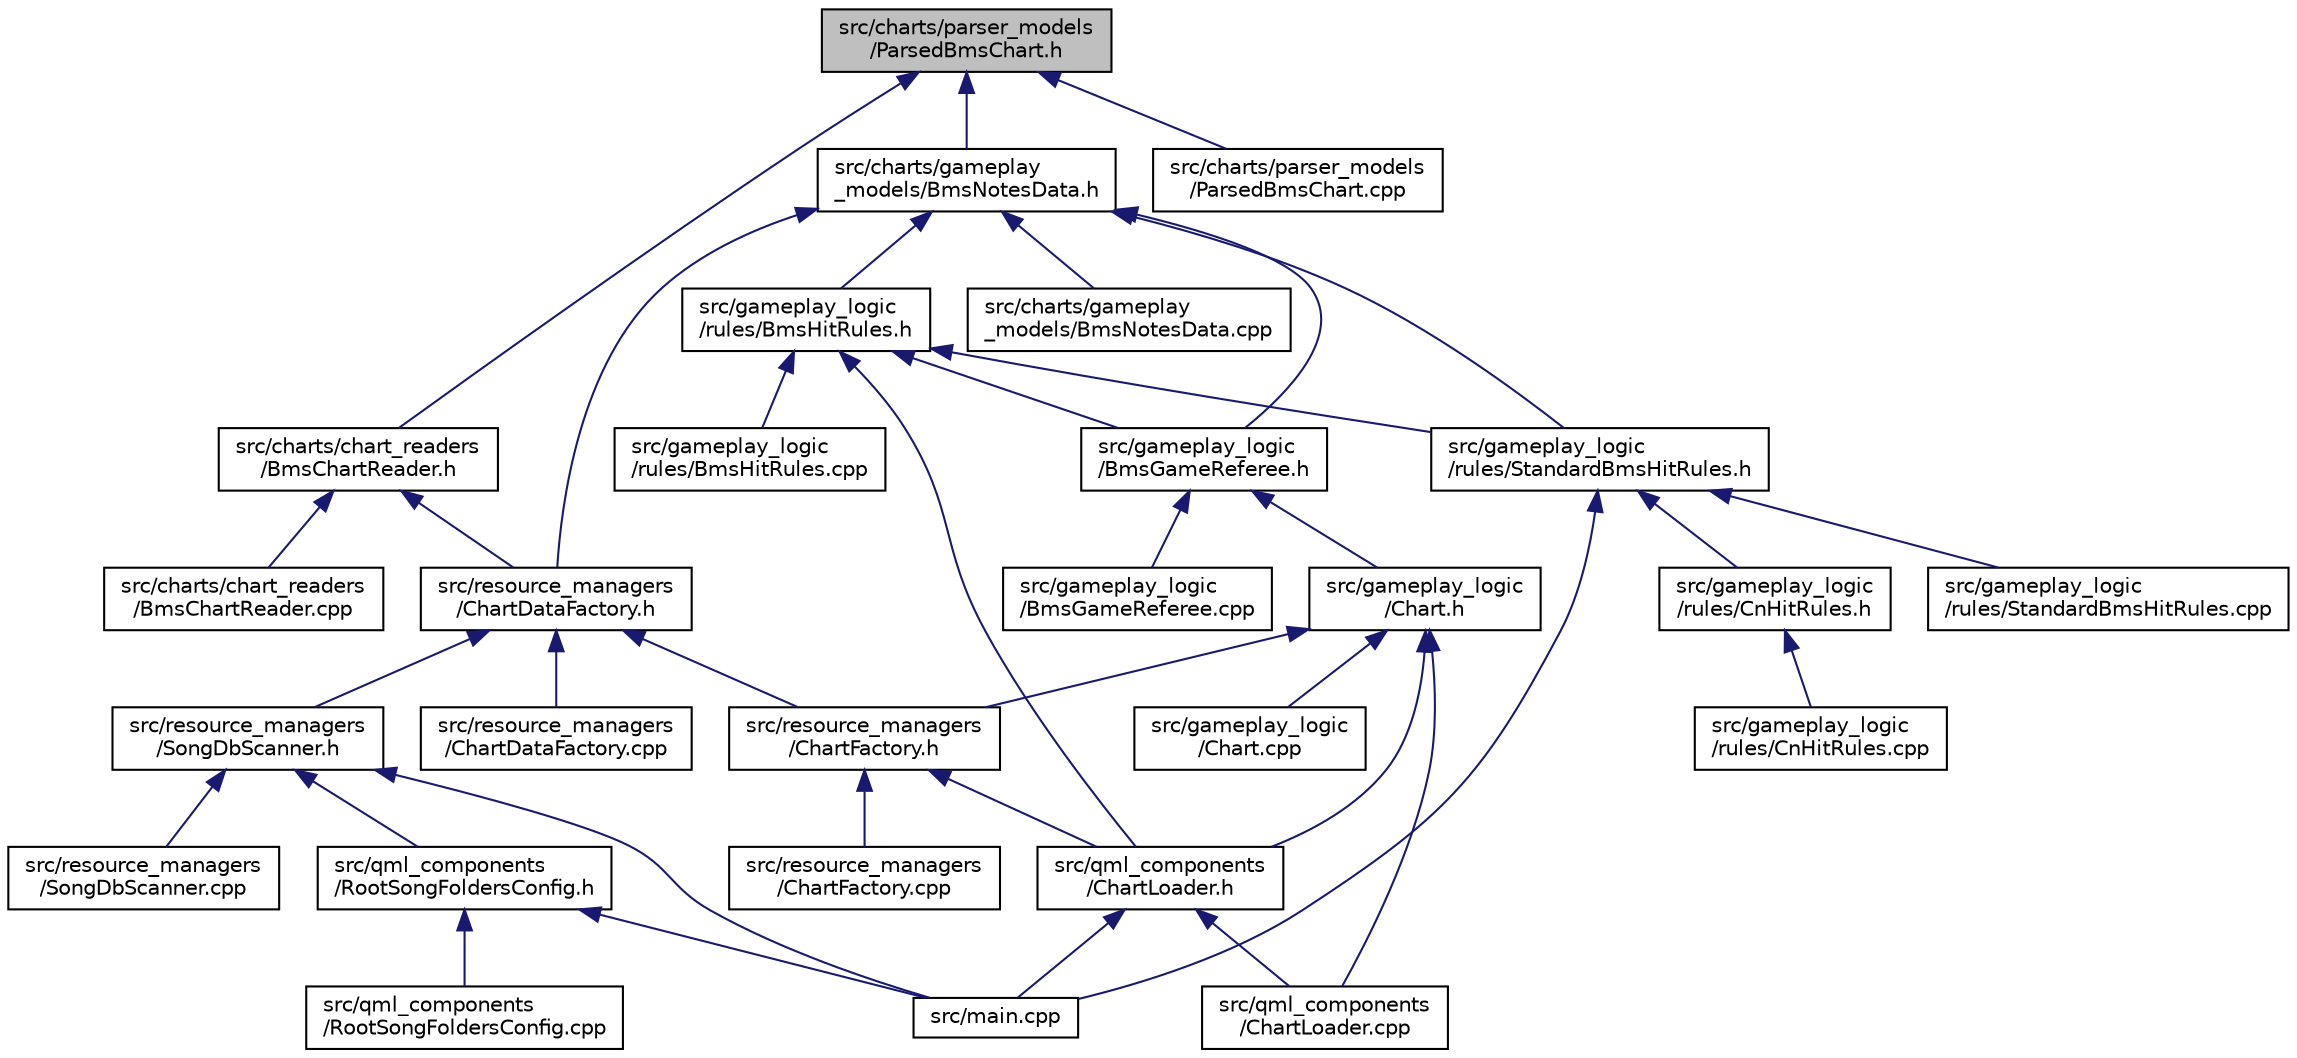 digraph "src/charts/parser_models/ParsedBmsChart.h"
{
 // LATEX_PDF_SIZE
  edge [fontname="Helvetica",fontsize="10",labelfontname="Helvetica",labelfontsize="10"];
  node [fontname="Helvetica",fontsize="10",shape=record];
  Node1 [label="src/charts/parser_models\l/ParsedBmsChart.h",height=0.2,width=0.4,color="black", fillcolor="grey75", style="filled", fontcolor="black",tooltip=" "];
  Node1 -> Node2 [dir="back",color="midnightblue",fontsize="10",style="solid",fontname="Helvetica"];
  Node2 [label="src/charts/chart_readers\l/BmsChartReader.h",height=0.2,width=0.4,color="black", fillcolor="white", style="filled",URL="$BmsChartReader_8h.html",tooltip=" "];
  Node2 -> Node3 [dir="back",color="midnightblue",fontsize="10",style="solid",fontname="Helvetica"];
  Node3 [label="src/charts/chart_readers\l/BmsChartReader.cpp",height=0.2,width=0.4,color="black", fillcolor="white", style="filled",URL="$BmsChartReader_8cpp.html",tooltip=" "];
  Node2 -> Node4 [dir="back",color="midnightblue",fontsize="10",style="solid",fontname="Helvetica"];
  Node4 [label="src/resource_managers\l/ChartDataFactory.h",height=0.2,width=0.4,color="black", fillcolor="white", style="filled",URL="$ChartDataFactory_8h.html",tooltip=" "];
  Node4 -> Node5 [dir="back",color="midnightblue",fontsize="10",style="solid",fontname="Helvetica"];
  Node5 [label="src/resource_managers\l/ChartDataFactory.cpp",height=0.2,width=0.4,color="black", fillcolor="white", style="filled",URL="$ChartDataFactory_8cpp.html",tooltip=" "];
  Node4 -> Node6 [dir="back",color="midnightblue",fontsize="10",style="solid",fontname="Helvetica"];
  Node6 [label="src/resource_managers\l/ChartFactory.h",height=0.2,width=0.4,color="black", fillcolor="white", style="filled",URL="$ChartFactory_8h.html",tooltip=" "];
  Node6 -> Node7 [dir="back",color="midnightblue",fontsize="10",style="solid",fontname="Helvetica"];
  Node7 [label="src/qml_components\l/ChartLoader.h",height=0.2,width=0.4,color="black", fillcolor="white", style="filled",URL="$ChartLoader_8h.html",tooltip=" "];
  Node7 -> Node8 [dir="back",color="midnightblue",fontsize="10",style="solid",fontname="Helvetica"];
  Node8 [label="src/main.cpp",height=0.2,width=0.4,color="black", fillcolor="white", style="filled",URL="$main_8cpp.html",tooltip=" "];
  Node7 -> Node9 [dir="back",color="midnightblue",fontsize="10",style="solid",fontname="Helvetica"];
  Node9 [label="src/qml_components\l/ChartLoader.cpp",height=0.2,width=0.4,color="black", fillcolor="white", style="filled",URL="$ChartLoader_8cpp.html",tooltip=" "];
  Node6 -> Node10 [dir="back",color="midnightblue",fontsize="10",style="solid",fontname="Helvetica"];
  Node10 [label="src/resource_managers\l/ChartFactory.cpp",height=0.2,width=0.4,color="black", fillcolor="white", style="filled",URL="$ChartFactory_8cpp.html",tooltip=" "];
  Node4 -> Node11 [dir="back",color="midnightblue",fontsize="10",style="solid",fontname="Helvetica"];
  Node11 [label="src/resource_managers\l/SongDbScanner.h",height=0.2,width=0.4,color="black", fillcolor="white", style="filled",URL="$SongDbScanner_8h.html",tooltip=" "];
  Node11 -> Node8 [dir="back",color="midnightblue",fontsize="10",style="solid",fontname="Helvetica"];
  Node11 -> Node12 [dir="back",color="midnightblue",fontsize="10",style="solid",fontname="Helvetica"];
  Node12 [label="src/qml_components\l/RootSongFoldersConfig.h",height=0.2,width=0.4,color="black", fillcolor="white", style="filled",URL="$RootSongFoldersConfig_8h.html",tooltip=" "];
  Node12 -> Node8 [dir="back",color="midnightblue",fontsize="10",style="solid",fontname="Helvetica"];
  Node12 -> Node13 [dir="back",color="midnightblue",fontsize="10",style="solid",fontname="Helvetica"];
  Node13 [label="src/qml_components\l/RootSongFoldersConfig.cpp",height=0.2,width=0.4,color="black", fillcolor="white", style="filled",URL="$RootSongFoldersConfig_8cpp.html",tooltip=" "];
  Node11 -> Node14 [dir="back",color="midnightblue",fontsize="10",style="solid",fontname="Helvetica"];
  Node14 [label="src/resource_managers\l/SongDbScanner.cpp",height=0.2,width=0.4,color="black", fillcolor="white", style="filled",URL="$SongDbScanner_8cpp.html",tooltip=" "];
  Node1 -> Node15 [dir="back",color="midnightblue",fontsize="10",style="solid",fontname="Helvetica"];
  Node15 [label="src/charts/gameplay\l_models/BmsNotesData.h",height=0.2,width=0.4,color="black", fillcolor="white", style="filled",URL="$BmsNotesData_8h.html",tooltip=" "];
  Node15 -> Node16 [dir="back",color="midnightblue",fontsize="10",style="solid",fontname="Helvetica"];
  Node16 [label="src/charts/gameplay\l_models/BmsNotesData.cpp",height=0.2,width=0.4,color="black", fillcolor="white", style="filled",URL="$BmsNotesData_8cpp.html",tooltip=" "];
  Node15 -> Node17 [dir="back",color="midnightblue",fontsize="10",style="solid",fontname="Helvetica"];
  Node17 [label="src/gameplay_logic\l/BmsGameReferee.h",height=0.2,width=0.4,color="black", fillcolor="white", style="filled",URL="$BmsGameReferee_8h.html",tooltip=" "];
  Node17 -> Node18 [dir="back",color="midnightblue",fontsize="10",style="solid",fontname="Helvetica"];
  Node18 [label="src/gameplay_logic\l/BmsGameReferee.cpp",height=0.2,width=0.4,color="black", fillcolor="white", style="filled",URL="$BmsGameReferee_8cpp.html",tooltip=" "];
  Node17 -> Node19 [dir="back",color="midnightblue",fontsize="10",style="solid",fontname="Helvetica"];
  Node19 [label="src/gameplay_logic\l/Chart.h",height=0.2,width=0.4,color="black", fillcolor="white", style="filled",URL="$Chart_8h.html",tooltip=" "];
  Node19 -> Node20 [dir="back",color="midnightblue",fontsize="10",style="solid",fontname="Helvetica"];
  Node20 [label="src/gameplay_logic\l/Chart.cpp",height=0.2,width=0.4,color="black", fillcolor="white", style="filled",URL="$Chart_8cpp.html",tooltip=" "];
  Node19 -> Node9 [dir="back",color="midnightblue",fontsize="10",style="solid",fontname="Helvetica"];
  Node19 -> Node7 [dir="back",color="midnightblue",fontsize="10",style="solid",fontname="Helvetica"];
  Node19 -> Node6 [dir="back",color="midnightblue",fontsize="10",style="solid",fontname="Helvetica"];
  Node15 -> Node21 [dir="back",color="midnightblue",fontsize="10",style="solid",fontname="Helvetica"];
  Node21 [label="src/gameplay_logic\l/rules/BmsHitRules.h",height=0.2,width=0.4,color="black", fillcolor="white", style="filled",URL="$BmsHitRules_8h.html",tooltip=" "];
  Node21 -> Node17 [dir="back",color="midnightblue",fontsize="10",style="solid",fontname="Helvetica"];
  Node21 -> Node22 [dir="back",color="midnightblue",fontsize="10",style="solid",fontname="Helvetica"];
  Node22 [label="src/gameplay_logic\l/rules/BmsHitRules.cpp",height=0.2,width=0.4,color="black", fillcolor="white", style="filled",URL="$BmsHitRules_8cpp.html",tooltip=" "];
  Node21 -> Node23 [dir="back",color="midnightblue",fontsize="10",style="solid",fontname="Helvetica"];
  Node23 [label="src/gameplay_logic\l/rules/StandardBmsHitRules.h",height=0.2,width=0.4,color="black", fillcolor="white", style="filled",URL="$StandardBmsHitRules_8h.html",tooltip=" "];
  Node23 -> Node24 [dir="back",color="midnightblue",fontsize="10",style="solid",fontname="Helvetica"];
  Node24 [label="src/gameplay_logic\l/rules/CnHitRules.h",height=0.2,width=0.4,color="black", fillcolor="white", style="filled",URL="$CnHitRules_8h.html",tooltip=" "];
  Node24 -> Node25 [dir="back",color="midnightblue",fontsize="10",style="solid",fontname="Helvetica"];
  Node25 [label="src/gameplay_logic\l/rules/CnHitRules.cpp",height=0.2,width=0.4,color="black", fillcolor="white", style="filled",URL="$CnHitRules_8cpp.html",tooltip=" "];
  Node23 -> Node26 [dir="back",color="midnightblue",fontsize="10",style="solid",fontname="Helvetica"];
  Node26 [label="src/gameplay_logic\l/rules/StandardBmsHitRules.cpp",height=0.2,width=0.4,color="black", fillcolor="white", style="filled",URL="$StandardBmsHitRules_8cpp.html",tooltip=" "];
  Node23 -> Node8 [dir="back",color="midnightblue",fontsize="10",style="solid",fontname="Helvetica"];
  Node21 -> Node7 [dir="back",color="midnightblue",fontsize="10",style="solid",fontname="Helvetica"];
  Node15 -> Node23 [dir="back",color="midnightblue",fontsize="10",style="solid",fontname="Helvetica"];
  Node15 -> Node4 [dir="back",color="midnightblue",fontsize="10",style="solid",fontname="Helvetica"];
  Node1 -> Node27 [dir="back",color="midnightblue",fontsize="10",style="solid",fontname="Helvetica"];
  Node27 [label="src/charts/parser_models\l/ParsedBmsChart.cpp",height=0.2,width=0.4,color="black", fillcolor="white", style="filled",URL="$ParsedBmsChart_8cpp.html",tooltip=" "];
}
